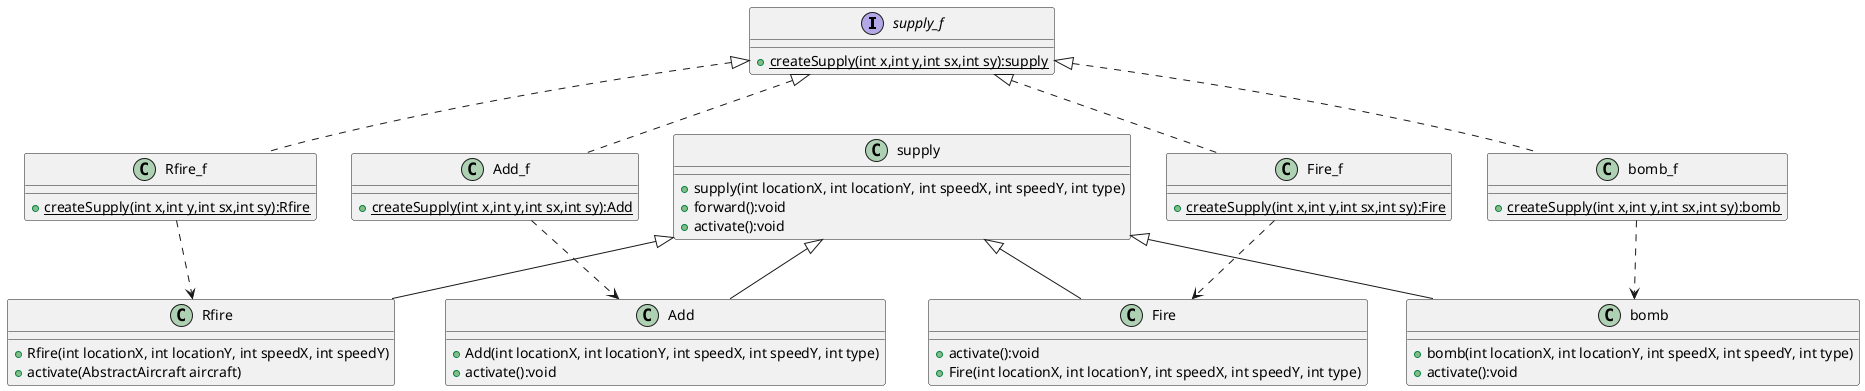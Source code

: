 @startuml
'https://plantuml.com/sequence-diagram


interface supply_f{
    + {static} createSupply(int x,int y,int sx,int sy):supply
}
class Add_f{
    +{static} createSupply(int x,int y,int sx,int sy):Add
}

class bomb_f{
    +{static} createSupply(int x,int y,int sx,int sy):bomb
}
class Fire_f{
    +{static} createSupply(int x,int y,int sx,int sy):Fire
}
class Rfire_f{
    +{static} createSupply(int x,int y,int sx,int sy):Rfire
}
supply_f <|.. Add_f
supply_f <|.. bomb_f
supply_f <|.. Fire_f
supply_f <|.. Rfire_f
Add_f ..> Add
Fire_f ..> Fire
bomb_f ..> bomb
Rfire_f ..> Rfire
class supply{
    + supply(int locationX, int locationY, int speedX, int speedY, int type)
    + forward():void
    + activate():void
}
class Add{
    + Add(int locationX, int locationY, int speedX, int speedY, int type)
    + activate():void
}
class bomb{
    + bomb(int locationX, int locationY, int speedX, int speedY, int type)
+ activate():void
}
class Fire{
+ activate():void
    + Fire(int locationX, int locationY, int speedX, int speedY, int type)
}
class Rfire{
    + Rfire(int locationX, int locationY, int speedX, int speedY)
    + activate(AbstractAircraft aircraft)
}
supply <|-- Add
supply <|-- bomb
supply <|-- Fire
supply <|-- Rfire
@enduml